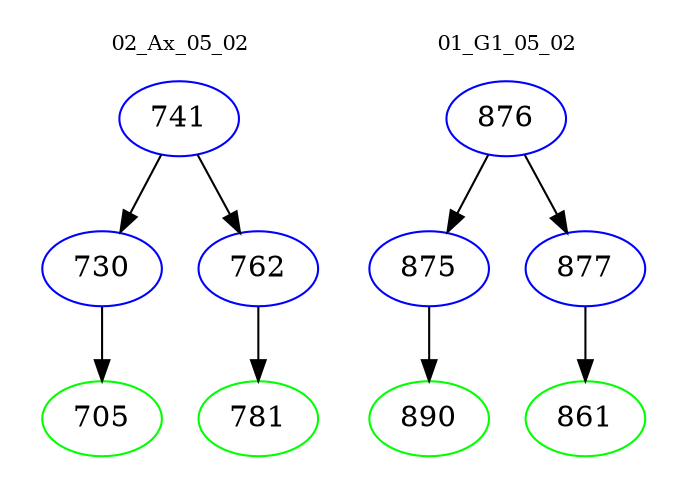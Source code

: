 digraph{
subgraph cluster_0 {
color = white
label = "02_Ax_05_02";
fontsize=10;
T0_741 [label="741", color="blue"]
T0_741 -> T0_730 [color="black"]
T0_730 [label="730", color="blue"]
T0_730 -> T0_705 [color="black"]
T0_705 [label="705", color="green"]
T0_741 -> T0_762 [color="black"]
T0_762 [label="762", color="blue"]
T0_762 -> T0_781 [color="black"]
T0_781 [label="781", color="green"]
}
subgraph cluster_1 {
color = white
label = "01_G1_05_02";
fontsize=10;
T1_876 [label="876", color="blue"]
T1_876 -> T1_875 [color="black"]
T1_875 [label="875", color="blue"]
T1_875 -> T1_890 [color="black"]
T1_890 [label="890", color="green"]
T1_876 -> T1_877 [color="black"]
T1_877 [label="877", color="blue"]
T1_877 -> T1_861 [color="black"]
T1_861 [label="861", color="green"]
}
}
